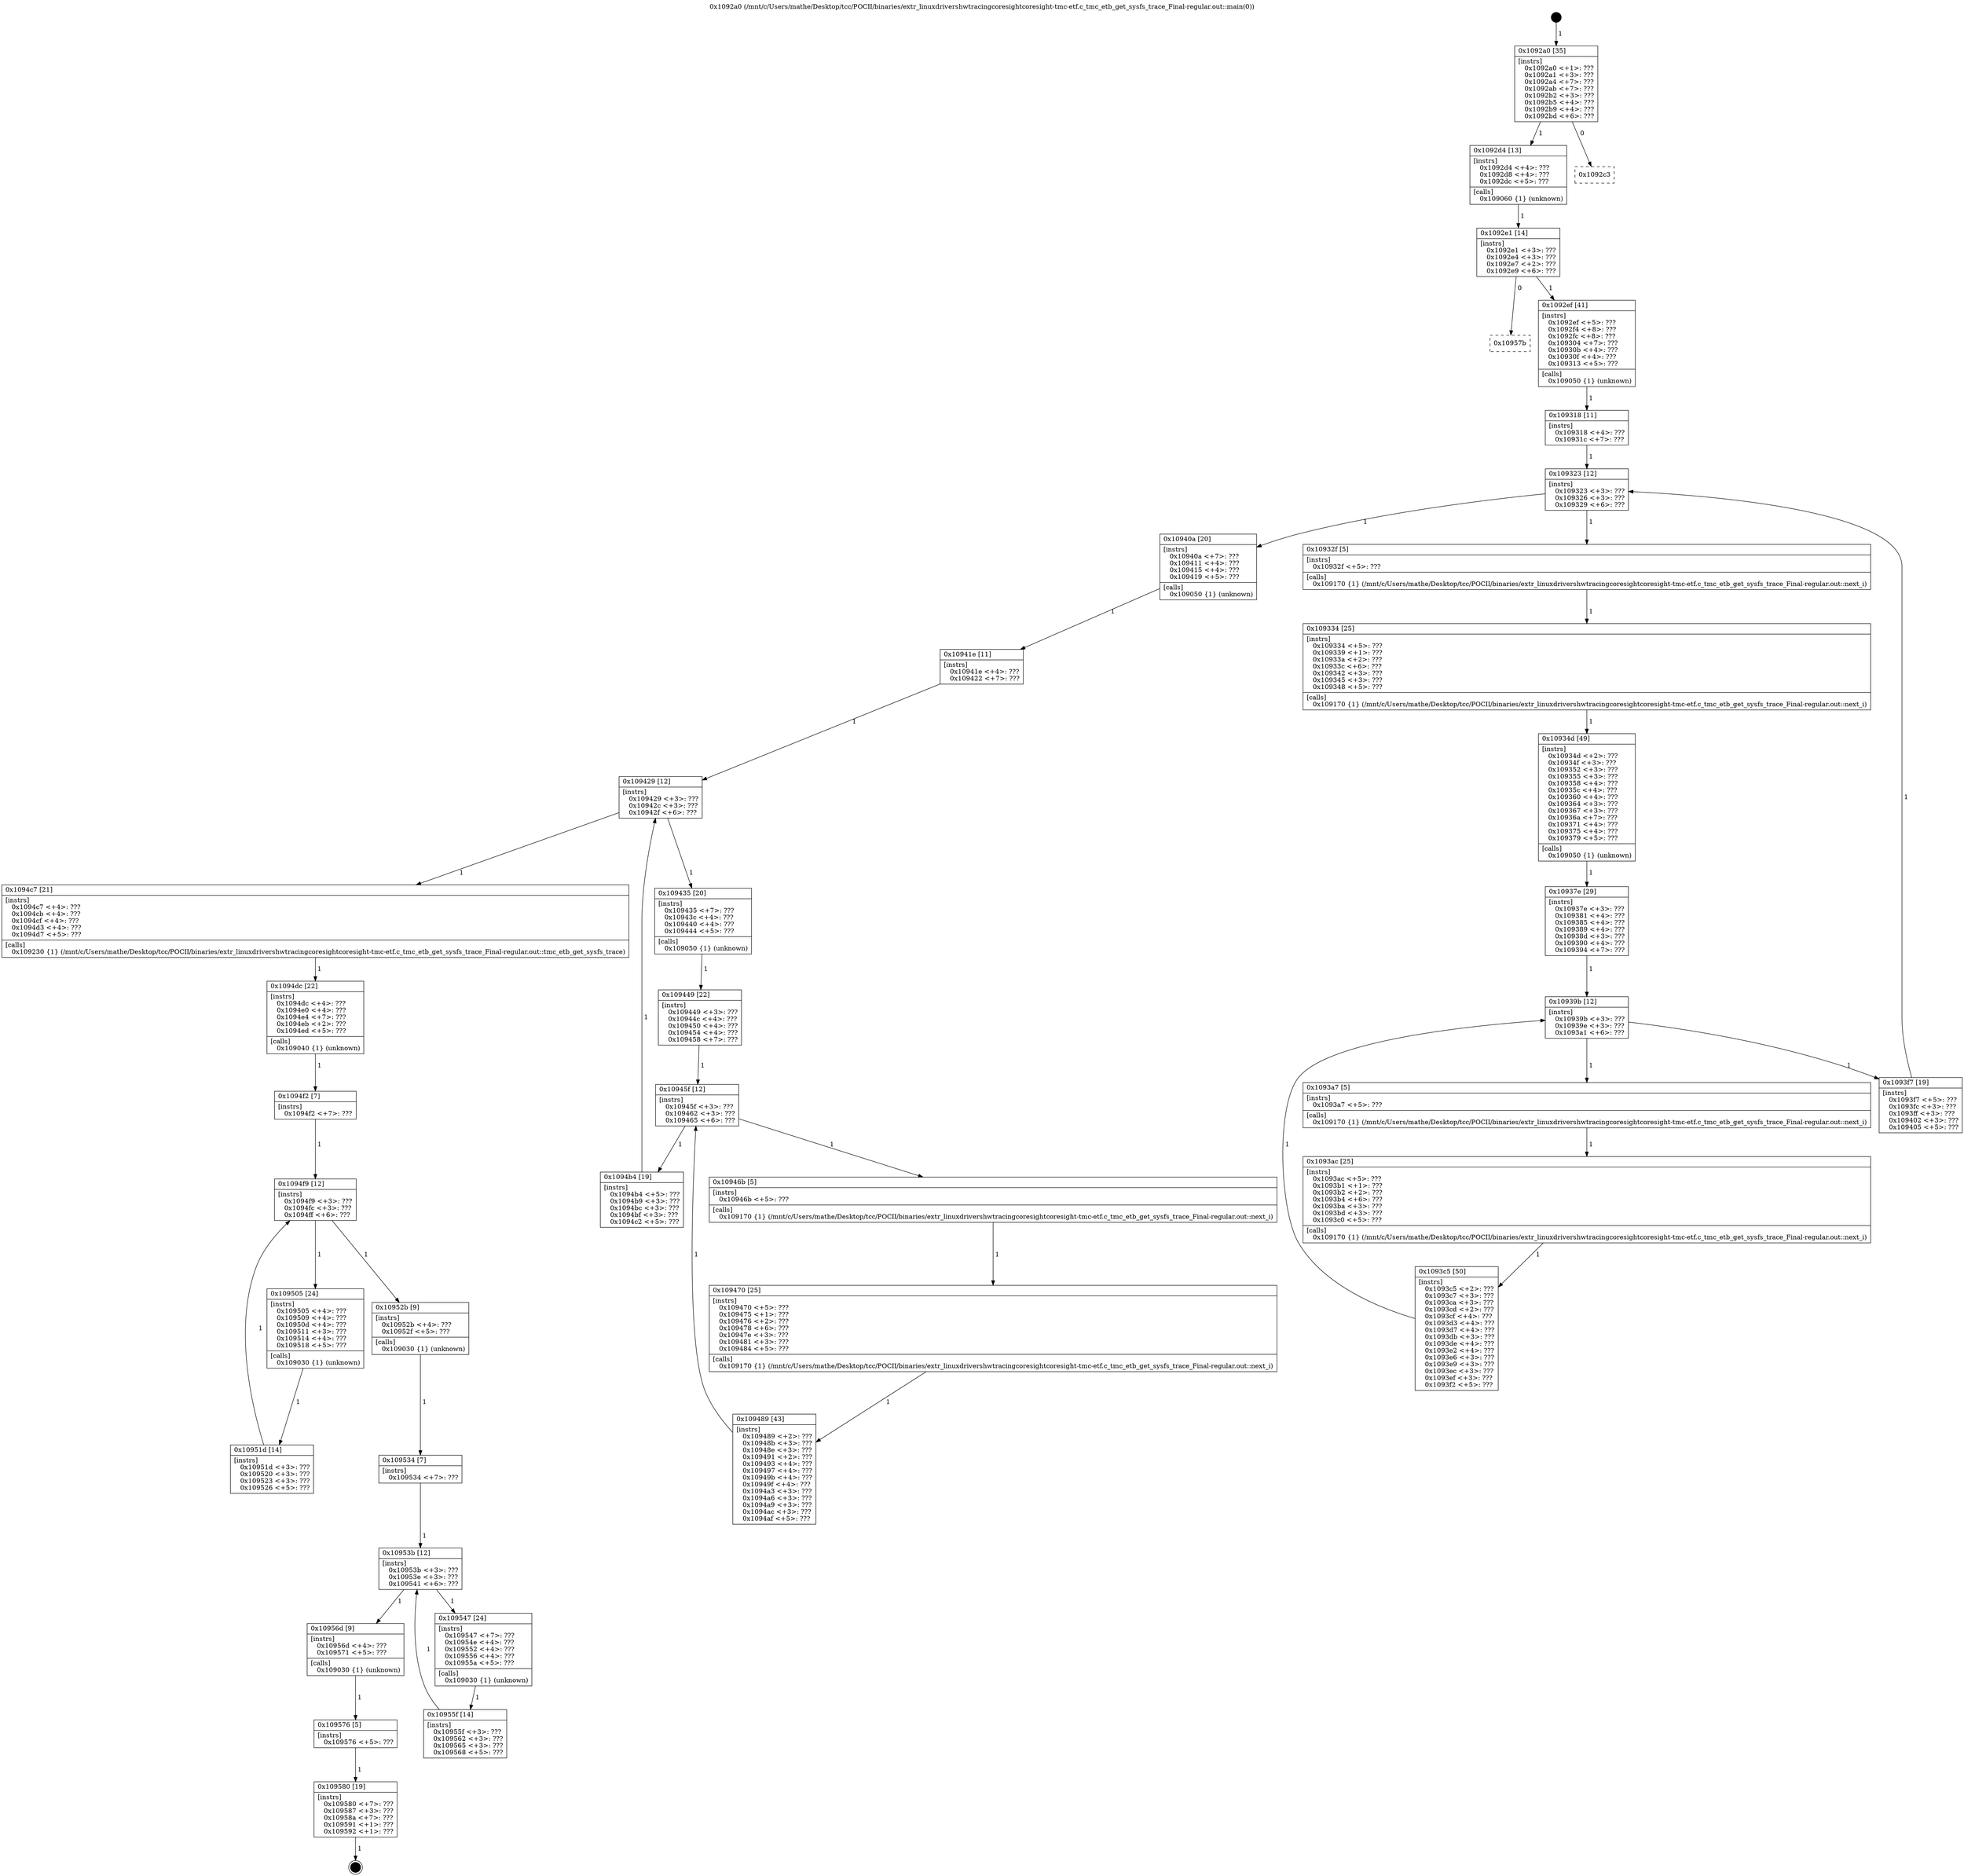 digraph "0x1092a0" {
  label = "0x1092a0 (/mnt/c/Users/mathe/Desktop/tcc/POCII/binaries/extr_linuxdrivershwtracingcoresightcoresight-tmc-etf.c_tmc_etb_get_sysfs_trace_Final-regular.out::main(0))"
  labelloc = "t"
  node[shape=record]

  Entry [label="",width=0.3,height=0.3,shape=circle,fillcolor=black,style=filled]
  "0x1092a0" [label="{
     0x1092a0 [35]\l
     | [instrs]\l
     &nbsp;&nbsp;0x1092a0 \<+1\>: ???\l
     &nbsp;&nbsp;0x1092a1 \<+3\>: ???\l
     &nbsp;&nbsp;0x1092a4 \<+7\>: ???\l
     &nbsp;&nbsp;0x1092ab \<+7\>: ???\l
     &nbsp;&nbsp;0x1092b2 \<+3\>: ???\l
     &nbsp;&nbsp;0x1092b5 \<+4\>: ???\l
     &nbsp;&nbsp;0x1092b9 \<+4\>: ???\l
     &nbsp;&nbsp;0x1092bd \<+6\>: ???\l
  }"]
  "0x1092d4" [label="{
     0x1092d4 [13]\l
     | [instrs]\l
     &nbsp;&nbsp;0x1092d4 \<+4\>: ???\l
     &nbsp;&nbsp;0x1092d8 \<+4\>: ???\l
     &nbsp;&nbsp;0x1092dc \<+5\>: ???\l
     | [calls]\l
     &nbsp;&nbsp;0x109060 \{1\} (unknown)\l
  }"]
  "0x1092c3" [label="{
     0x1092c3\l
  }", style=dashed]
  "0x1092e1" [label="{
     0x1092e1 [14]\l
     | [instrs]\l
     &nbsp;&nbsp;0x1092e1 \<+3\>: ???\l
     &nbsp;&nbsp;0x1092e4 \<+3\>: ???\l
     &nbsp;&nbsp;0x1092e7 \<+2\>: ???\l
     &nbsp;&nbsp;0x1092e9 \<+6\>: ???\l
  }"]
  "0x10957b" [label="{
     0x10957b\l
  }", style=dashed]
  "0x1092ef" [label="{
     0x1092ef [41]\l
     | [instrs]\l
     &nbsp;&nbsp;0x1092ef \<+5\>: ???\l
     &nbsp;&nbsp;0x1092f4 \<+8\>: ???\l
     &nbsp;&nbsp;0x1092fc \<+8\>: ???\l
     &nbsp;&nbsp;0x109304 \<+7\>: ???\l
     &nbsp;&nbsp;0x10930b \<+4\>: ???\l
     &nbsp;&nbsp;0x10930f \<+4\>: ???\l
     &nbsp;&nbsp;0x109313 \<+5\>: ???\l
     | [calls]\l
     &nbsp;&nbsp;0x109050 \{1\} (unknown)\l
  }"]
  Exit [label="",width=0.3,height=0.3,shape=circle,fillcolor=black,style=filled,peripheries=2]
  "0x109323" [label="{
     0x109323 [12]\l
     | [instrs]\l
     &nbsp;&nbsp;0x109323 \<+3\>: ???\l
     &nbsp;&nbsp;0x109326 \<+3\>: ???\l
     &nbsp;&nbsp;0x109329 \<+6\>: ???\l
  }"]
  "0x10940a" [label="{
     0x10940a [20]\l
     | [instrs]\l
     &nbsp;&nbsp;0x10940a \<+7\>: ???\l
     &nbsp;&nbsp;0x109411 \<+4\>: ???\l
     &nbsp;&nbsp;0x109415 \<+4\>: ???\l
     &nbsp;&nbsp;0x109419 \<+5\>: ???\l
     | [calls]\l
     &nbsp;&nbsp;0x109050 \{1\} (unknown)\l
  }"]
  "0x10932f" [label="{
     0x10932f [5]\l
     | [instrs]\l
     &nbsp;&nbsp;0x10932f \<+5\>: ???\l
     | [calls]\l
     &nbsp;&nbsp;0x109170 \{1\} (/mnt/c/Users/mathe/Desktop/tcc/POCII/binaries/extr_linuxdrivershwtracingcoresightcoresight-tmc-etf.c_tmc_etb_get_sysfs_trace_Final-regular.out::next_i)\l
  }"]
  "0x109334" [label="{
     0x109334 [25]\l
     | [instrs]\l
     &nbsp;&nbsp;0x109334 \<+5\>: ???\l
     &nbsp;&nbsp;0x109339 \<+1\>: ???\l
     &nbsp;&nbsp;0x10933a \<+2\>: ???\l
     &nbsp;&nbsp;0x10933c \<+6\>: ???\l
     &nbsp;&nbsp;0x109342 \<+3\>: ???\l
     &nbsp;&nbsp;0x109345 \<+3\>: ???\l
     &nbsp;&nbsp;0x109348 \<+5\>: ???\l
     | [calls]\l
     &nbsp;&nbsp;0x109170 \{1\} (/mnt/c/Users/mathe/Desktop/tcc/POCII/binaries/extr_linuxdrivershwtracingcoresightcoresight-tmc-etf.c_tmc_etb_get_sysfs_trace_Final-regular.out::next_i)\l
  }"]
  "0x10934d" [label="{
     0x10934d [49]\l
     | [instrs]\l
     &nbsp;&nbsp;0x10934d \<+2\>: ???\l
     &nbsp;&nbsp;0x10934f \<+3\>: ???\l
     &nbsp;&nbsp;0x109352 \<+3\>: ???\l
     &nbsp;&nbsp;0x109355 \<+3\>: ???\l
     &nbsp;&nbsp;0x109358 \<+4\>: ???\l
     &nbsp;&nbsp;0x10935c \<+4\>: ???\l
     &nbsp;&nbsp;0x109360 \<+4\>: ???\l
     &nbsp;&nbsp;0x109364 \<+3\>: ???\l
     &nbsp;&nbsp;0x109367 \<+3\>: ???\l
     &nbsp;&nbsp;0x10936a \<+7\>: ???\l
     &nbsp;&nbsp;0x109371 \<+4\>: ???\l
     &nbsp;&nbsp;0x109375 \<+4\>: ???\l
     &nbsp;&nbsp;0x109379 \<+5\>: ???\l
     | [calls]\l
     &nbsp;&nbsp;0x109050 \{1\} (unknown)\l
  }"]
  "0x10939b" [label="{
     0x10939b [12]\l
     | [instrs]\l
     &nbsp;&nbsp;0x10939b \<+3\>: ???\l
     &nbsp;&nbsp;0x10939e \<+3\>: ???\l
     &nbsp;&nbsp;0x1093a1 \<+6\>: ???\l
  }"]
  "0x1093f7" [label="{
     0x1093f7 [19]\l
     | [instrs]\l
     &nbsp;&nbsp;0x1093f7 \<+5\>: ???\l
     &nbsp;&nbsp;0x1093fc \<+3\>: ???\l
     &nbsp;&nbsp;0x1093ff \<+3\>: ???\l
     &nbsp;&nbsp;0x109402 \<+3\>: ???\l
     &nbsp;&nbsp;0x109405 \<+5\>: ???\l
  }"]
  "0x1093a7" [label="{
     0x1093a7 [5]\l
     | [instrs]\l
     &nbsp;&nbsp;0x1093a7 \<+5\>: ???\l
     | [calls]\l
     &nbsp;&nbsp;0x109170 \{1\} (/mnt/c/Users/mathe/Desktop/tcc/POCII/binaries/extr_linuxdrivershwtracingcoresightcoresight-tmc-etf.c_tmc_etb_get_sysfs_trace_Final-regular.out::next_i)\l
  }"]
  "0x1093ac" [label="{
     0x1093ac [25]\l
     | [instrs]\l
     &nbsp;&nbsp;0x1093ac \<+5\>: ???\l
     &nbsp;&nbsp;0x1093b1 \<+1\>: ???\l
     &nbsp;&nbsp;0x1093b2 \<+2\>: ???\l
     &nbsp;&nbsp;0x1093b4 \<+6\>: ???\l
     &nbsp;&nbsp;0x1093ba \<+3\>: ???\l
     &nbsp;&nbsp;0x1093bd \<+3\>: ???\l
     &nbsp;&nbsp;0x1093c0 \<+5\>: ???\l
     | [calls]\l
     &nbsp;&nbsp;0x109170 \{1\} (/mnt/c/Users/mathe/Desktop/tcc/POCII/binaries/extr_linuxdrivershwtracingcoresightcoresight-tmc-etf.c_tmc_etb_get_sysfs_trace_Final-regular.out::next_i)\l
  }"]
  "0x1093c5" [label="{
     0x1093c5 [50]\l
     | [instrs]\l
     &nbsp;&nbsp;0x1093c5 \<+2\>: ???\l
     &nbsp;&nbsp;0x1093c7 \<+3\>: ???\l
     &nbsp;&nbsp;0x1093ca \<+3\>: ???\l
     &nbsp;&nbsp;0x1093cd \<+2\>: ???\l
     &nbsp;&nbsp;0x1093cf \<+4\>: ???\l
     &nbsp;&nbsp;0x1093d3 \<+4\>: ???\l
     &nbsp;&nbsp;0x1093d7 \<+4\>: ???\l
     &nbsp;&nbsp;0x1093db \<+3\>: ???\l
     &nbsp;&nbsp;0x1093de \<+4\>: ???\l
     &nbsp;&nbsp;0x1093e2 \<+4\>: ???\l
     &nbsp;&nbsp;0x1093e6 \<+3\>: ???\l
     &nbsp;&nbsp;0x1093e9 \<+3\>: ???\l
     &nbsp;&nbsp;0x1093ec \<+3\>: ???\l
     &nbsp;&nbsp;0x1093ef \<+3\>: ???\l
     &nbsp;&nbsp;0x1093f2 \<+5\>: ???\l
  }"]
  "0x10937e" [label="{
     0x10937e [29]\l
     | [instrs]\l
     &nbsp;&nbsp;0x10937e \<+3\>: ???\l
     &nbsp;&nbsp;0x109381 \<+4\>: ???\l
     &nbsp;&nbsp;0x109385 \<+4\>: ???\l
     &nbsp;&nbsp;0x109389 \<+4\>: ???\l
     &nbsp;&nbsp;0x10938d \<+3\>: ???\l
     &nbsp;&nbsp;0x109390 \<+4\>: ???\l
     &nbsp;&nbsp;0x109394 \<+7\>: ???\l
  }"]
  "0x109580" [label="{
     0x109580 [19]\l
     | [instrs]\l
     &nbsp;&nbsp;0x109580 \<+7\>: ???\l
     &nbsp;&nbsp;0x109587 \<+3\>: ???\l
     &nbsp;&nbsp;0x10958a \<+7\>: ???\l
     &nbsp;&nbsp;0x109591 \<+1\>: ???\l
     &nbsp;&nbsp;0x109592 \<+1\>: ???\l
  }"]
  "0x109318" [label="{
     0x109318 [11]\l
     | [instrs]\l
     &nbsp;&nbsp;0x109318 \<+4\>: ???\l
     &nbsp;&nbsp;0x10931c \<+7\>: ???\l
  }"]
  "0x109429" [label="{
     0x109429 [12]\l
     | [instrs]\l
     &nbsp;&nbsp;0x109429 \<+3\>: ???\l
     &nbsp;&nbsp;0x10942c \<+3\>: ???\l
     &nbsp;&nbsp;0x10942f \<+6\>: ???\l
  }"]
  "0x1094c7" [label="{
     0x1094c7 [21]\l
     | [instrs]\l
     &nbsp;&nbsp;0x1094c7 \<+4\>: ???\l
     &nbsp;&nbsp;0x1094cb \<+4\>: ???\l
     &nbsp;&nbsp;0x1094cf \<+4\>: ???\l
     &nbsp;&nbsp;0x1094d3 \<+4\>: ???\l
     &nbsp;&nbsp;0x1094d7 \<+5\>: ???\l
     | [calls]\l
     &nbsp;&nbsp;0x109230 \{1\} (/mnt/c/Users/mathe/Desktop/tcc/POCII/binaries/extr_linuxdrivershwtracingcoresightcoresight-tmc-etf.c_tmc_etb_get_sysfs_trace_Final-regular.out::tmc_etb_get_sysfs_trace)\l
  }"]
  "0x109435" [label="{
     0x109435 [20]\l
     | [instrs]\l
     &nbsp;&nbsp;0x109435 \<+7\>: ???\l
     &nbsp;&nbsp;0x10943c \<+4\>: ???\l
     &nbsp;&nbsp;0x109440 \<+4\>: ???\l
     &nbsp;&nbsp;0x109444 \<+5\>: ???\l
     | [calls]\l
     &nbsp;&nbsp;0x109050 \{1\} (unknown)\l
  }"]
  "0x10945f" [label="{
     0x10945f [12]\l
     | [instrs]\l
     &nbsp;&nbsp;0x10945f \<+3\>: ???\l
     &nbsp;&nbsp;0x109462 \<+3\>: ???\l
     &nbsp;&nbsp;0x109465 \<+6\>: ???\l
  }"]
  "0x1094b4" [label="{
     0x1094b4 [19]\l
     | [instrs]\l
     &nbsp;&nbsp;0x1094b4 \<+5\>: ???\l
     &nbsp;&nbsp;0x1094b9 \<+3\>: ???\l
     &nbsp;&nbsp;0x1094bc \<+3\>: ???\l
     &nbsp;&nbsp;0x1094bf \<+3\>: ???\l
     &nbsp;&nbsp;0x1094c2 \<+5\>: ???\l
  }"]
  "0x10946b" [label="{
     0x10946b [5]\l
     | [instrs]\l
     &nbsp;&nbsp;0x10946b \<+5\>: ???\l
     | [calls]\l
     &nbsp;&nbsp;0x109170 \{1\} (/mnt/c/Users/mathe/Desktop/tcc/POCII/binaries/extr_linuxdrivershwtracingcoresightcoresight-tmc-etf.c_tmc_etb_get_sysfs_trace_Final-regular.out::next_i)\l
  }"]
  "0x109470" [label="{
     0x109470 [25]\l
     | [instrs]\l
     &nbsp;&nbsp;0x109470 \<+5\>: ???\l
     &nbsp;&nbsp;0x109475 \<+1\>: ???\l
     &nbsp;&nbsp;0x109476 \<+2\>: ???\l
     &nbsp;&nbsp;0x109478 \<+6\>: ???\l
     &nbsp;&nbsp;0x10947e \<+3\>: ???\l
     &nbsp;&nbsp;0x109481 \<+3\>: ???\l
     &nbsp;&nbsp;0x109484 \<+5\>: ???\l
     | [calls]\l
     &nbsp;&nbsp;0x109170 \{1\} (/mnt/c/Users/mathe/Desktop/tcc/POCII/binaries/extr_linuxdrivershwtracingcoresightcoresight-tmc-etf.c_tmc_etb_get_sysfs_trace_Final-regular.out::next_i)\l
  }"]
  "0x109489" [label="{
     0x109489 [43]\l
     | [instrs]\l
     &nbsp;&nbsp;0x109489 \<+2\>: ???\l
     &nbsp;&nbsp;0x10948b \<+3\>: ???\l
     &nbsp;&nbsp;0x10948e \<+3\>: ???\l
     &nbsp;&nbsp;0x109491 \<+2\>: ???\l
     &nbsp;&nbsp;0x109493 \<+4\>: ???\l
     &nbsp;&nbsp;0x109497 \<+4\>: ???\l
     &nbsp;&nbsp;0x10949b \<+4\>: ???\l
     &nbsp;&nbsp;0x10949f \<+4\>: ???\l
     &nbsp;&nbsp;0x1094a3 \<+3\>: ???\l
     &nbsp;&nbsp;0x1094a6 \<+3\>: ???\l
     &nbsp;&nbsp;0x1094a9 \<+3\>: ???\l
     &nbsp;&nbsp;0x1094ac \<+3\>: ???\l
     &nbsp;&nbsp;0x1094af \<+5\>: ???\l
  }"]
  "0x109449" [label="{
     0x109449 [22]\l
     | [instrs]\l
     &nbsp;&nbsp;0x109449 \<+3\>: ???\l
     &nbsp;&nbsp;0x10944c \<+4\>: ???\l
     &nbsp;&nbsp;0x109450 \<+4\>: ???\l
     &nbsp;&nbsp;0x109454 \<+4\>: ???\l
     &nbsp;&nbsp;0x109458 \<+7\>: ???\l
  }"]
  "0x109576" [label="{
     0x109576 [5]\l
     | [instrs]\l
     &nbsp;&nbsp;0x109576 \<+5\>: ???\l
  }"]
  "0x10941e" [label="{
     0x10941e [11]\l
     | [instrs]\l
     &nbsp;&nbsp;0x10941e \<+4\>: ???\l
     &nbsp;&nbsp;0x109422 \<+7\>: ???\l
  }"]
  "0x1094dc" [label="{
     0x1094dc [22]\l
     | [instrs]\l
     &nbsp;&nbsp;0x1094dc \<+4\>: ???\l
     &nbsp;&nbsp;0x1094e0 \<+4\>: ???\l
     &nbsp;&nbsp;0x1094e4 \<+7\>: ???\l
     &nbsp;&nbsp;0x1094eb \<+2\>: ???\l
     &nbsp;&nbsp;0x1094ed \<+5\>: ???\l
     | [calls]\l
     &nbsp;&nbsp;0x109040 \{1\} (unknown)\l
  }"]
  "0x1094f9" [label="{
     0x1094f9 [12]\l
     | [instrs]\l
     &nbsp;&nbsp;0x1094f9 \<+3\>: ???\l
     &nbsp;&nbsp;0x1094fc \<+3\>: ???\l
     &nbsp;&nbsp;0x1094ff \<+6\>: ???\l
  }"]
  "0x10952b" [label="{
     0x10952b [9]\l
     | [instrs]\l
     &nbsp;&nbsp;0x10952b \<+4\>: ???\l
     &nbsp;&nbsp;0x10952f \<+5\>: ???\l
     | [calls]\l
     &nbsp;&nbsp;0x109030 \{1\} (unknown)\l
  }"]
  "0x109505" [label="{
     0x109505 [24]\l
     | [instrs]\l
     &nbsp;&nbsp;0x109505 \<+4\>: ???\l
     &nbsp;&nbsp;0x109509 \<+4\>: ???\l
     &nbsp;&nbsp;0x10950d \<+4\>: ???\l
     &nbsp;&nbsp;0x109511 \<+3\>: ???\l
     &nbsp;&nbsp;0x109514 \<+4\>: ???\l
     &nbsp;&nbsp;0x109518 \<+5\>: ???\l
     | [calls]\l
     &nbsp;&nbsp;0x109030 \{1\} (unknown)\l
  }"]
  "0x10951d" [label="{
     0x10951d [14]\l
     | [instrs]\l
     &nbsp;&nbsp;0x10951d \<+3\>: ???\l
     &nbsp;&nbsp;0x109520 \<+3\>: ???\l
     &nbsp;&nbsp;0x109523 \<+3\>: ???\l
     &nbsp;&nbsp;0x109526 \<+5\>: ???\l
  }"]
  "0x1094f2" [label="{
     0x1094f2 [7]\l
     | [instrs]\l
     &nbsp;&nbsp;0x1094f2 \<+7\>: ???\l
  }"]
  "0x10953b" [label="{
     0x10953b [12]\l
     | [instrs]\l
     &nbsp;&nbsp;0x10953b \<+3\>: ???\l
     &nbsp;&nbsp;0x10953e \<+3\>: ???\l
     &nbsp;&nbsp;0x109541 \<+6\>: ???\l
  }"]
  "0x10956d" [label="{
     0x10956d [9]\l
     | [instrs]\l
     &nbsp;&nbsp;0x10956d \<+4\>: ???\l
     &nbsp;&nbsp;0x109571 \<+5\>: ???\l
     | [calls]\l
     &nbsp;&nbsp;0x109030 \{1\} (unknown)\l
  }"]
  "0x109547" [label="{
     0x109547 [24]\l
     | [instrs]\l
     &nbsp;&nbsp;0x109547 \<+7\>: ???\l
     &nbsp;&nbsp;0x10954e \<+4\>: ???\l
     &nbsp;&nbsp;0x109552 \<+4\>: ???\l
     &nbsp;&nbsp;0x109556 \<+4\>: ???\l
     &nbsp;&nbsp;0x10955a \<+5\>: ???\l
     | [calls]\l
     &nbsp;&nbsp;0x109030 \{1\} (unknown)\l
  }"]
  "0x10955f" [label="{
     0x10955f [14]\l
     | [instrs]\l
     &nbsp;&nbsp;0x10955f \<+3\>: ???\l
     &nbsp;&nbsp;0x109562 \<+3\>: ???\l
     &nbsp;&nbsp;0x109565 \<+3\>: ???\l
     &nbsp;&nbsp;0x109568 \<+5\>: ???\l
  }"]
  "0x109534" [label="{
     0x109534 [7]\l
     | [instrs]\l
     &nbsp;&nbsp;0x109534 \<+7\>: ???\l
  }"]
  Entry -> "0x1092a0" [label=" 1"]
  "0x1092a0" -> "0x1092d4" [label=" 1"]
  "0x1092a0" -> "0x1092c3" [label=" 0"]
  "0x1092d4" -> "0x1092e1" [label=" 1"]
  "0x1092e1" -> "0x10957b" [label=" 0"]
  "0x1092e1" -> "0x1092ef" [label=" 1"]
  "0x109580" -> Exit [label=" 1"]
  "0x1092ef" -> "0x109318" [label=" 1"]
  "0x109323" -> "0x10940a" [label=" 1"]
  "0x109323" -> "0x10932f" [label=" 1"]
  "0x10932f" -> "0x109334" [label=" 1"]
  "0x109334" -> "0x10934d" [label=" 1"]
  "0x10934d" -> "0x10937e" [label=" 1"]
  "0x10939b" -> "0x1093f7" [label=" 1"]
  "0x10939b" -> "0x1093a7" [label=" 1"]
  "0x1093a7" -> "0x1093ac" [label=" 1"]
  "0x1093ac" -> "0x1093c5" [label=" 1"]
  "0x10937e" -> "0x10939b" [label=" 1"]
  "0x1093c5" -> "0x10939b" [label=" 1"]
  "0x109576" -> "0x109580" [label=" 1"]
  "0x109318" -> "0x109323" [label=" 1"]
  "0x1093f7" -> "0x109323" [label=" 1"]
  "0x10940a" -> "0x10941e" [label=" 1"]
  "0x109429" -> "0x1094c7" [label=" 1"]
  "0x109429" -> "0x109435" [label=" 1"]
  "0x109435" -> "0x109449" [label=" 1"]
  "0x10945f" -> "0x1094b4" [label=" 1"]
  "0x10945f" -> "0x10946b" [label=" 1"]
  "0x10946b" -> "0x109470" [label=" 1"]
  "0x109470" -> "0x109489" [label=" 1"]
  "0x109449" -> "0x10945f" [label=" 1"]
  "0x109489" -> "0x10945f" [label=" 1"]
  "0x10956d" -> "0x109576" [label=" 1"]
  "0x10941e" -> "0x109429" [label=" 1"]
  "0x1094b4" -> "0x109429" [label=" 1"]
  "0x1094c7" -> "0x1094dc" [label=" 1"]
  "0x1094dc" -> "0x1094f2" [label=" 1"]
  "0x1094f9" -> "0x10952b" [label=" 1"]
  "0x1094f9" -> "0x109505" [label=" 1"]
  "0x109505" -> "0x10951d" [label=" 1"]
  "0x1094f2" -> "0x1094f9" [label=" 1"]
  "0x10951d" -> "0x1094f9" [label=" 1"]
  "0x10952b" -> "0x109534" [label=" 1"]
  "0x10953b" -> "0x10956d" [label=" 1"]
  "0x10953b" -> "0x109547" [label=" 1"]
  "0x109547" -> "0x10955f" [label=" 1"]
  "0x109534" -> "0x10953b" [label=" 1"]
  "0x10955f" -> "0x10953b" [label=" 1"]
}
